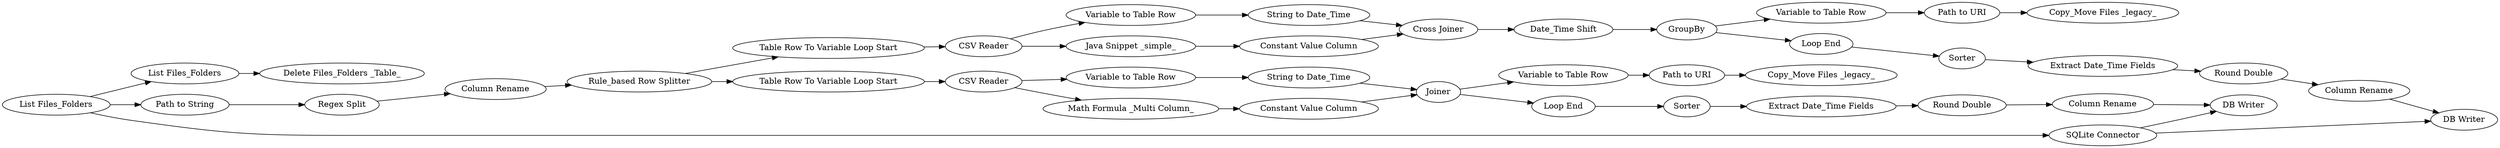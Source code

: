digraph {
	16 -> 12
	1 -> 39
	12 -> 44
	49 -> 7
	3 -> 2
	15 -> 47
	8 -> 9
	1 -> 31
	13 -> 14
	42 -> 43
	39 -> 40
	7 -> 24
	2 -> 4
	6 -> 8
	12 -> 13
	20 -> 23
	31 -> 32
	29 -> 30
	11 -> 16
	35 -> 33
	31 -> 33
	14 -> 15
	17 -> 18
	44 -> 45
	21 -> 48
	10 -> 12
	49 -> 6
	34 -> 32
	8 -> 11
	23 -> 21
	24 -> 27
	4 -> 49
	43 -> 41
	47 -> 34
	45 -> 46
	18 -> 28
	48 -> 35
	24 -> 17
	22 -> 28
	30 -> 20
	27 -> 22
	30 -> 42
	9 -> 10
	1 -> 3
	28 -> 29
	27 [label="Java Snippet _simple_"]
	7 [label="Table Row To Variable Loop Start"]
	9 [label="Variable to Table Row"]
	18 [label="String to Date_Time"]
	21 [label="Extract Date_Time Fields"]
	8 [label="CSV Reader"]
	32 [label="DB Writer"]
	17 [label="Variable to Table Row"]
	3 [label="Path to String"]
	24 [label="CSV Reader"]
	49 [label="Rule_based Row Splitter"]
	41 [label="Copy_Move Files _legacy_"]
	31 [label="SQLite Connector"]
	6 [label="Table Row To Variable Loop Start"]
	15 [label="Extract Date_Time Fields"]
	12 [label=Joiner]
	10 [label="String to Date_Time"]
	16 [label="Constant Value Column"]
	48 [label="Round Double"]
	1 [label="List Files_Folders"]
	42 [label="Variable to Table Row"]
	22 [label="Constant Value Column"]
	28 [label="Cross Joiner"]
	11 [label="Math Formula _Multi Column_"]
	4 [label="Column Rename"]
	47 [label="Round Double"]
	23 [label=Sorter]
	14 [label=Sorter]
	13 [label="Loop End"]
	20 [label="Loop End"]
	44 [label="Variable to Table Row"]
	34 [label="Column Rename"]
	35 [label="Column Rename"]
	29 [label="Date_Time Shift"]
	43 [label="Path to URI"]
	46 [label="Copy_Move Files _legacy_"]
	40 [label="Delete Files_Folders _Table_"]
	39 [label="List Files_Folders"]
	33 [label="DB Writer"]
	30 [label=GroupBy]
	2 [label="Regex Split"]
	45 [label="Path to URI"]
	rankdir=LR
}
